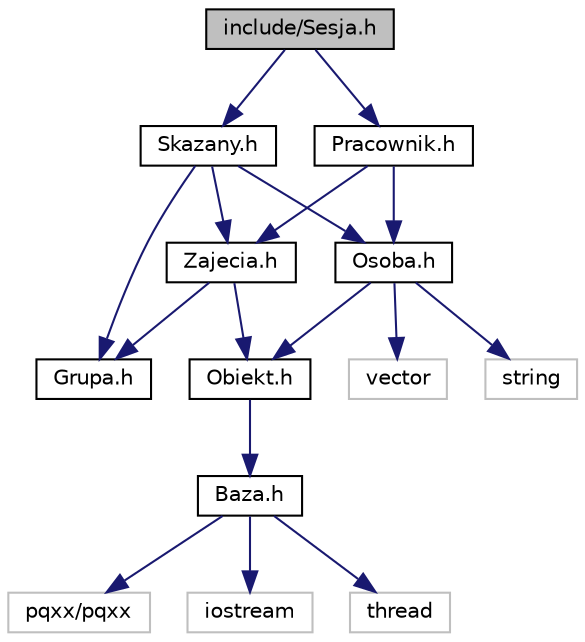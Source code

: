 digraph "include/Sesja.h"
{
 // LATEX_PDF_SIZE
  edge [fontname="Helvetica",fontsize="10",labelfontname="Helvetica",labelfontsize="10"];
  node [fontname="Helvetica",fontsize="10",shape=record];
  Node1 [label="include/Sesja.h",height=0.2,width=0.4,color="black", fillcolor="grey75", style="filled", fontcolor="black",tooltip="Plik zawierajacy strukture reprezentujaca sesje."];
  Node1 -> Node2 [color="midnightblue",fontsize="10",style="solid"];
  Node2 [label="Pracownik.h",height=0.2,width=0.4,color="black", fillcolor="white", style="filled",URL="$Pracownik_8h.html",tooltip="Plik zawierajacy strukture reprezentujaca pracownika wiezienia."];
  Node2 -> Node3 [color="midnightblue",fontsize="10",style="solid"];
  Node3 [label="Osoba.h",height=0.2,width=0.4,color="black", fillcolor="white", style="filled",URL="$Osoba_8h.html",tooltip="Plik zawierajacy klase reprezentujaca osobe."];
  Node3 -> Node4 [color="midnightblue",fontsize="10",style="solid"];
  Node4 [label="string",height=0.2,width=0.4,color="grey75", fillcolor="white", style="filled",tooltip=" "];
  Node3 -> Node5 [color="midnightblue",fontsize="10",style="solid"];
  Node5 [label="vector",height=0.2,width=0.4,color="grey75", fillcolor="white", style="filled",tooltip=" "];
  Node3 -> Node6 [color="midnightblue",fontsize="10",style="solid"];
  Node6 [label="Obiekt.h",height=0.2,width=0.4,color="black", fillcolor="white", style="filled",URL="$Obiekt_8h.html",tooltip="Abstrakcyjna struktura przedstawiajaca obiekt bazodanowy."];
  Node6 -> Node7 [color="midnightblue",fontsize="10",style="solid"];
  Node7 [label="Baza.h",height=0.2,width=0.4,color="black", fillcolor="white", style="filled",URL="$Baza_8h.html",tooltip="Plik zawierajacy klase reprezentujaca interfejs pomiedzy baza a aplikacja."];
  Node7 -> Node8 [color="midnightblue",fontsize="10",style="solid"];
  Node8 [label="pqxx/pqxx",height=0.2,width=0.4,color="grey75", fillcolor="white", style="filled",tooltip=" "];
  Node7 -> Node9 [color="midnightblue",fontsize="10",style="solid"];
  Node9 [label="iostream",height=0.2,width=0.4,color="grey75", fillcolor="white", style="filled",tooltip=" "];
  Node7 -> Node10 [color="midnightblue",fontsize="10",style="solid"];
  Node10 [label="thread",height=0.2,width=0.4,color="grey75", fillcolor="white", style="filled",tooltip=" "];
  Node2 -> Node11 [color="midnightblue",fontsize="10",style="solid"];
  Node11 [label="Zajecia.h",height=0.2,width=0.4,color="black", fillcolor="white", style="filled",URL="$Zajecia_8h.html",tooltip="Plik zawierajacy strukture reprezentujaca zajecia resocjalizacyjne."];
  Node11 -> Node6 [color="midnightblue",fontsize="10",style="solid"];
  Node11 -> Node12 [color="midnightblue",fontsize="10",style="solid"];
  Node12 [label="Grupa.h",height=0.2,width=0.4,color="black", fillcolor="white", style="filled",URL="$Grupa_8h.html",tooltip="Plik zawierajacy obiket reprezentujacy grupe zajeciowa."];
  Node1 -> Node13 [color="midnightblue",fontsize="10",style="solid"];
  Node13 [label="Skazany.h",height=0.2,width=0.4,color="black", fillcolor="white", style="filled",URL="$Skazany_8h.html",tooltip="Plik zawierajacy strukture reprezentujaca skazanego."];
  Node13 -> Node3 [color="midnightblue",fontsize="10",style="solid"];
  Node13 -> Node11 [color="midnightblue",fontsize="10",style="solid"];
  Node13 -> Node12 [color="midnightblue",fontsize="10",style="solid"];
}
